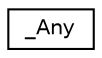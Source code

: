 digraph "Graphical Class Hierarchy"
{
  edge [fontname="Helvetica",fontsize="10",labelfontname="Helvetica",labelfontsize="10"];
  node [fontname="Helvetica",fontsize="10",shape=record];
  rankdir="LR";
  Node1 [label="_Any",height=0.2,width=0.4,color="black", fillcolor="white", style="filled",URL="$struct___any.html"];
}
